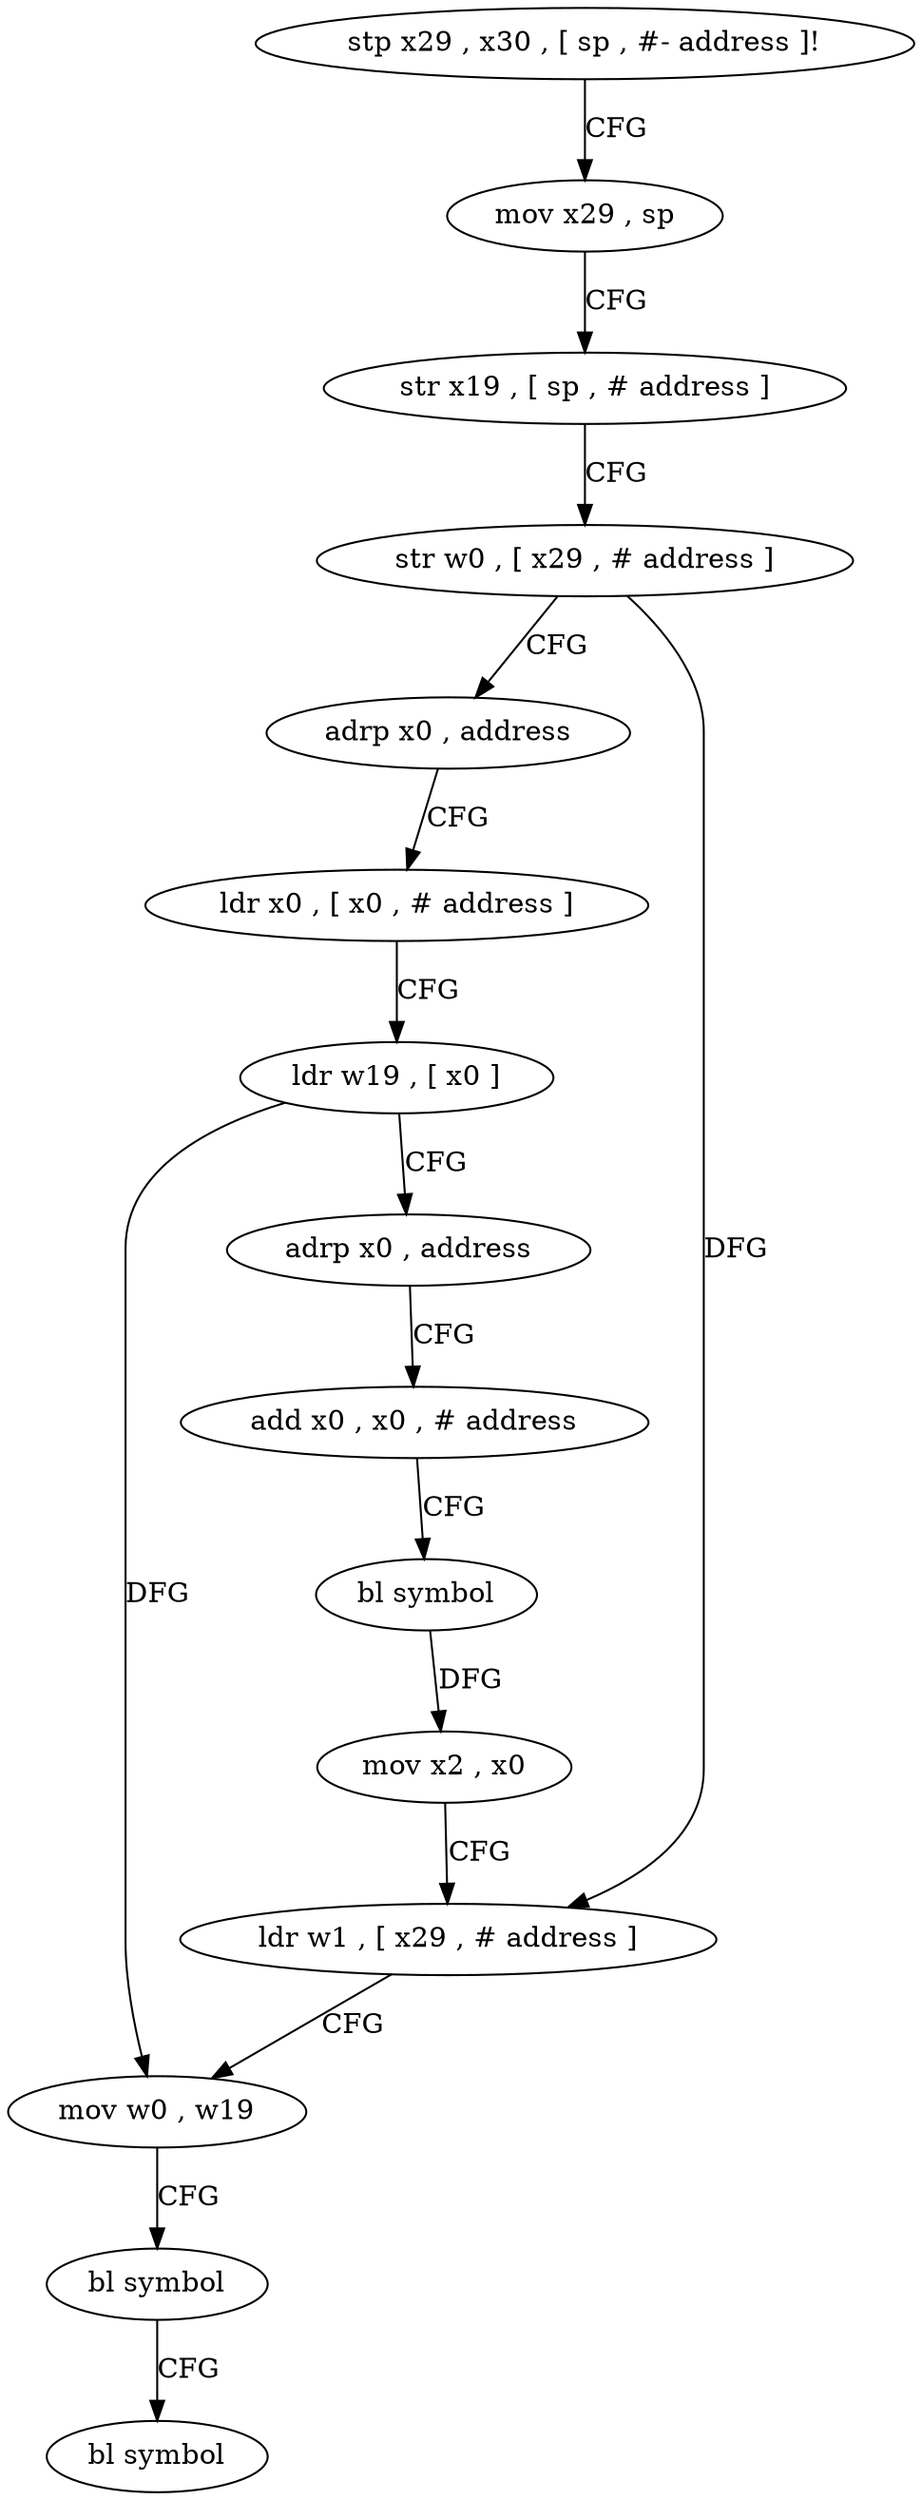 digraph "func" {
"246476" [label = "stp x29 , x30 , [ sp , #- address ]!" ]
"246480" [label = "mov x29 , sp" ]
"246484" [label = "str x19 , [ sp , # address ]" ]
"246488" [label = "str w0 , [ x29 , # address ]" ]
"246492" [label = "adrp x0 , address" ]
"246496" [label = "ldr x0 , [ x0 , # address ]" ]
"246500" [label = "ldr w19 , [ x0 ]" ]
"246504" [label = "adrp x0 , address" ]
"246508" [label = "add x0 , x0 , # address" ]
"246512" [label = "bl symbol" ]
"246516" [label = "mov x2 , x0" ]
"246520" [label = "ldr w1 , [ x29 , # address ]" ]
"246524" [label = "mov w0 , w19" ]
"246528" [label = "bl symbol" ]
"246532" [label = "bl symbol" ]
"246476" -> "246480" [ label = "CFG" ]
"246480" -> "246484" [ label = "CFG" ]
"246484" -> "246488" [ label = "CFG" ]
"246488" -> "246492" [ label = "CFG" ]
"246488" -> "246520" [ label = "DFG" ]
"246492" -> "246496" [ label = "CFG" ]
"246496" -> "246500" [ label = "CFG" ]
"246500" -> "246504" [ label = "CFG" ]
"246500" -> "246524" [ label = "DFG" ]
"246504" -> "246508" [ label = "CFG" ]
"246508" -> "246512" [ label = "CFG" ]
"246512" -> "246516" [ label = "DFG" ]
"246516" -> "246520" [ label = "CFG" ]
"246520" -> "246524" [ label = "CFG" ]
"246524" -> "246528" [ label = "CFG" ]
"246528" -> "246532" [ label = "CFG" ]
}
